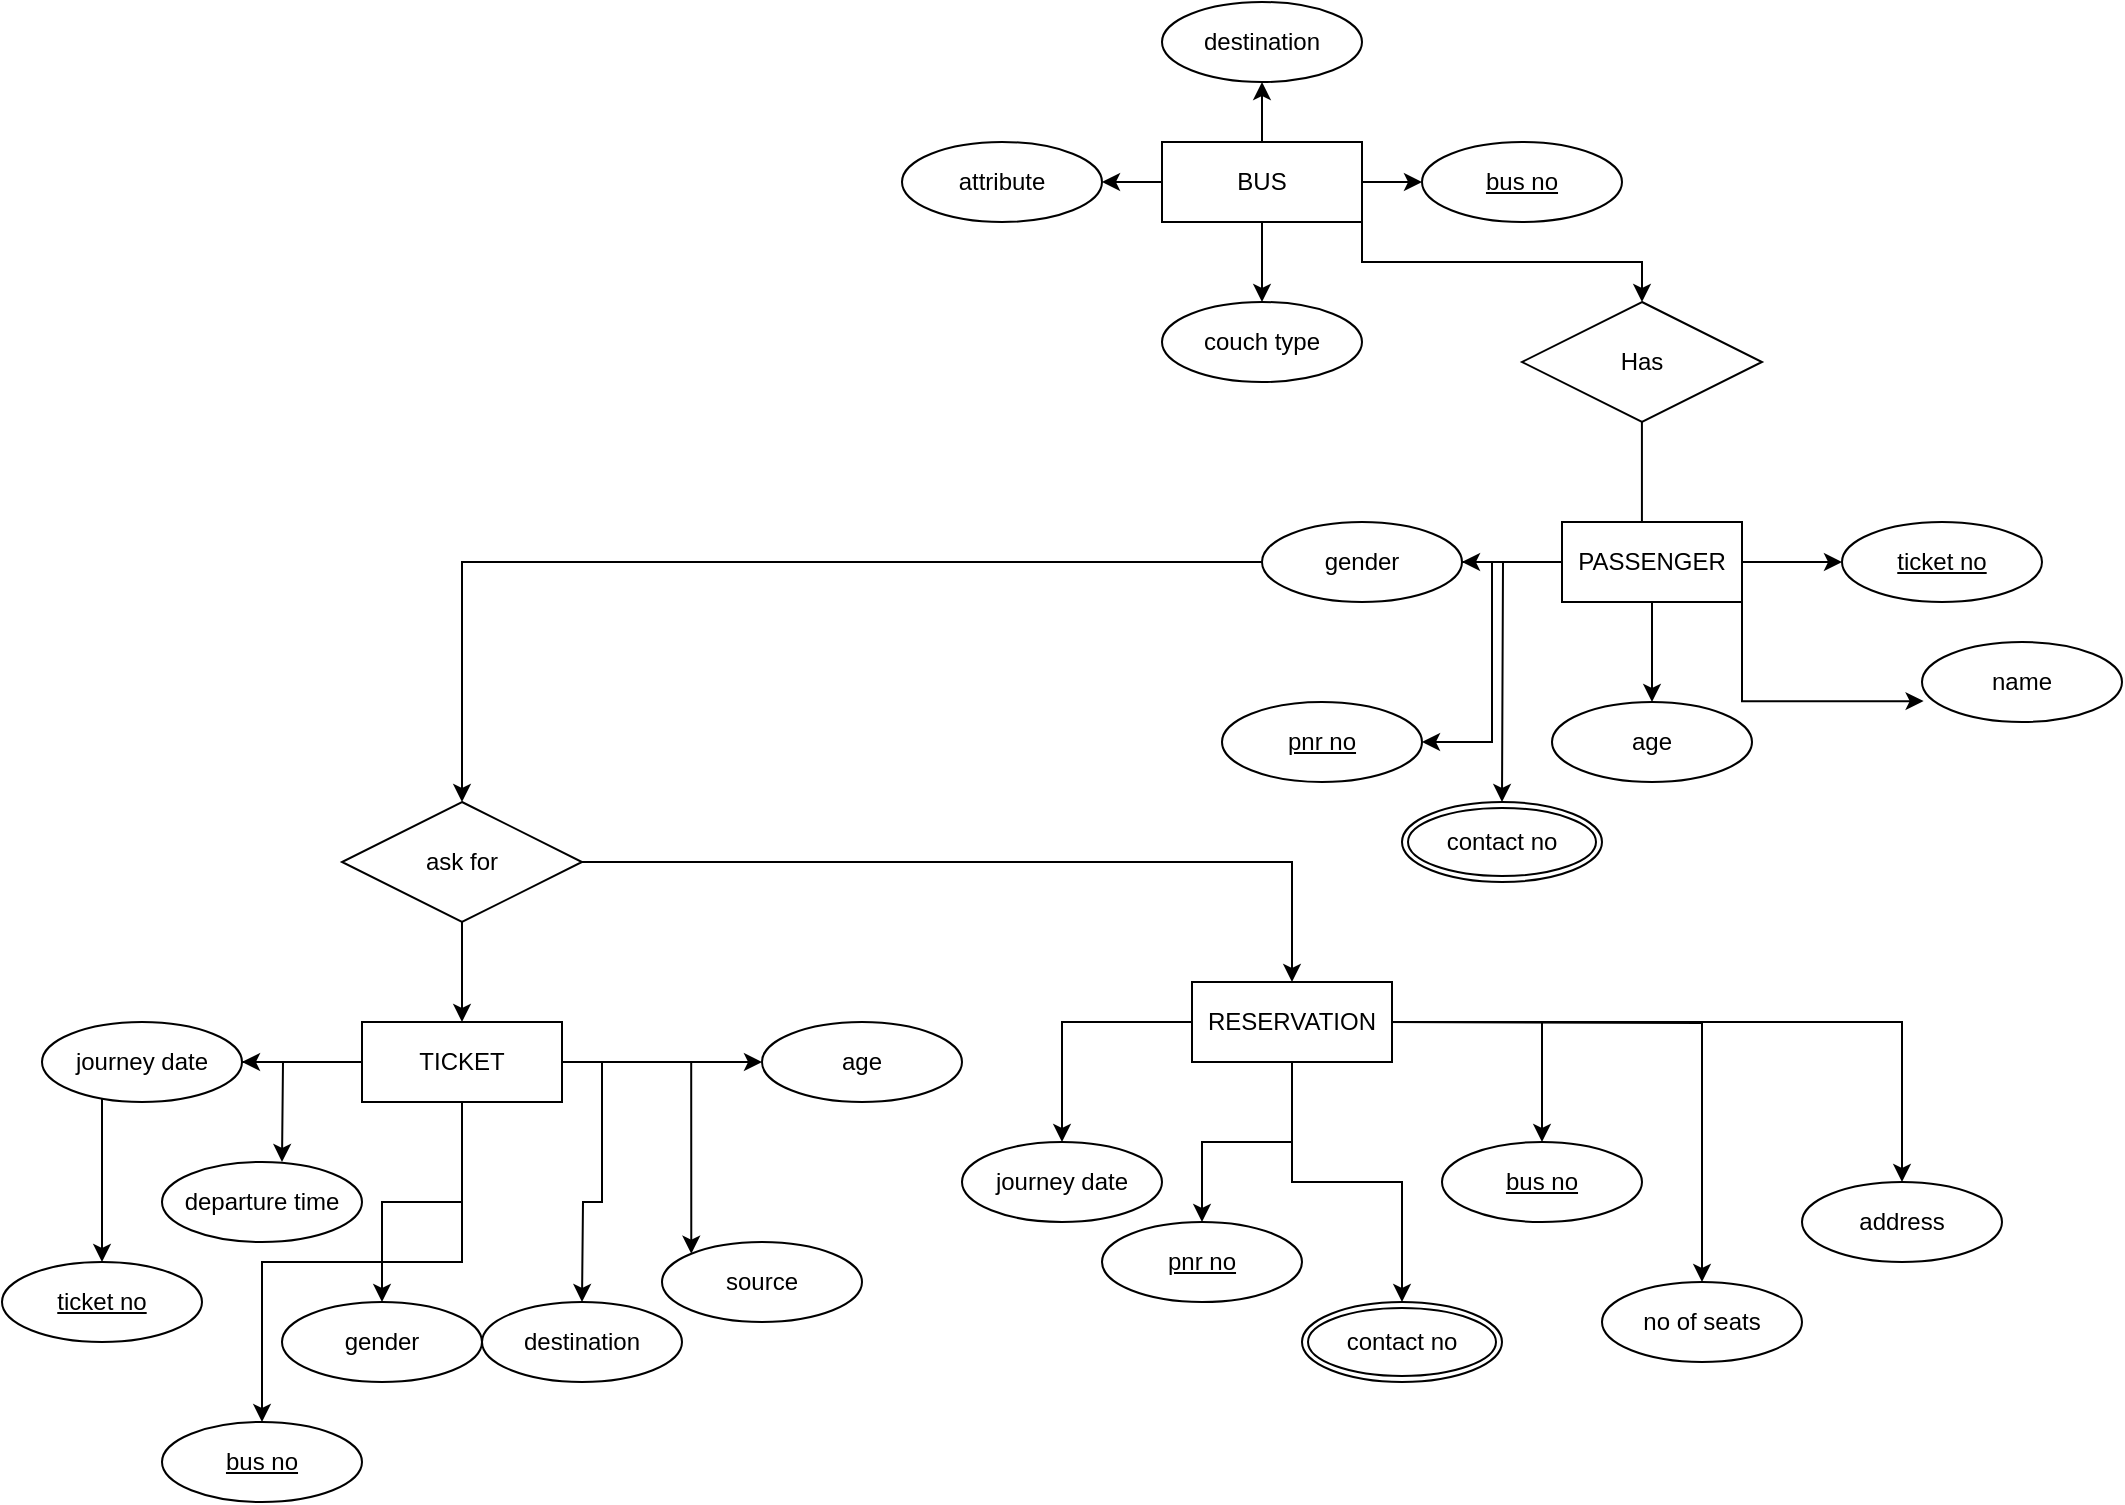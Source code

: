 <mxfile version="21.0.6" type="device"><diagram id="R2lEEEUBdFMjLlhIrx00" name="Page-1"><mxGraphModel dx="2109" dy="672" grid="1" gridSize="10" guides="1" tooltips="1" connect="1" arrows="1" fold="1" page="1" pageScale="1" pageWidth="850" pageHeight="1100" math="0" shadow="0" extFonts="Permanent Marker^https://fonts.googleapis.com/css?family=Permanent+Marker"><root><mxCell id="0"/><mxCell id="1" parent="0"/><mxCell id="1e2JwgZkkA9axILYYHf1-5" value="" style="edgeStyle=orthogonalEdgeStyle;rounded=0;orthogonalLoop=1;jettySize=auto;html=1;" edge="1" parent="1" source="1e2JwgZkkA9axILYYHf1-2" target="1e2JwgZkkA9axILYYHf1-3"><mxGeometry relative="1" as="geometry"/></mxCell><mxCell id="1e2JwgZkkA9axILYYHf1-7" value="" style="edgeStyle=orthogonalEdgeStyle;rounded=0;orthogonalLoop=1;jettySize=auto;html=1;" edge="1" parent="1" source="1e2JwgZkkA9axILYYHf1-2" target="1e2JwgZkkA9axILYYHf1-6"><mxGeometry relative="1" as="geometry"/></mxCell><mxCell id="1e2JwgZkkA9axILYYHf1-9" value="" style="edgeStyle=orthogonalEdgeStyle;rounded=0;orthogonalLoop=1;jettySize=auto;html=1;" edge="1" parent="1" source="1e2JwgZkkA9axILYYHf1-2" target="1e2JwgZkkA9axILYYHf1-8"><mxGeometry relative="1" as="geometry"/></mxCell><mxCell id="1e2JwgZkkA9axILYYHf1-11" value="" style="edgeStyle=orthogonalEdgeStyle;rounded=0;orthogonalLoop=1;jettySize=auto;html=1;" edge="1" parent="1" source="1e2JwgZkkA9axILYYHf1-2" target="1e2JwgZkkA9axILYYHf1-10"><mxGeometry relative="1" as="geometry"/></mxCell><mxCell id="1e2JwgZkkA9axILYYHf1-18" style="edgeStyle=orthogonalEdgeStyle;rounded=0;orthogonalLoop=1;jettySize=auto;html=1;exitX=1;exitY=1;exitDx=0;exitDy=0;" edge="1" parent="1" source="1e2JwgZkkA9axILYYHf1-2" target="1e2JwgZkkA9axILYYHf1-16"><mxGeometry relative="1" as="geometry"/></mxCell><mxCell id="1e2JwgZkkA9axILYYHf1-2" value="BUS" style="whiteSpace=wrap;html=1;align=center;rotation=0;" vertex="1" parent="1"><mxGeometry x="360" y="260" width="100" height="40" as="geometry"/></mxCell><mxCell id="1e2JwgZkkA9axILYYHf1-3" value="couch type" style="ellipse;whiteSpace=wrap;html=1;align=center;" vertex="1" parent="1"><mxGeometry x="360" y="340" width="100" height="40" as="geometry"/></mxCell><mxCell id="1e2JwgZkkA9axILYYHf1-6" value="bus no" style="ellipse;whiteSpace=wrap;html=1;align=center;fontStyle=4;" vertex="1" parent="1"><mxGeometry x="490" y="260" width="100" height="40" as="geometry"/></mxCell><mxCell id="1e2JwgZkkA9axILYYHf1-8" value="attribute" style="ellipse;whiteSpace=wrap;html=1;align=center;" vertex="1" parent="1"><mxGeometry x="230" y="260" width="100" height="40" as="geometry"/></mxCell><mxCell id="1e2JwgZkkA9axILYYHf1-10" value="destination" style="ellipse;whiteSpace=wrap;html=1;align=center;" vertex="1" parent="1"><mxGeometry x="360" y="190" width="100" height="40" as="geometry"/></mxCell><mxCell id="1e2JwgZkkA9axILYYHf1-46" style="edgeStyle=orthogonalEdgeStyle;rounded=0;orthogonalLoop=1;jettySize=auto;html=1;entryX=0.444;entryY=0.25;entryDx=0;entryDy=0;entryPerimeter=0;" edge="1" parent="1" source="1e2JwgZkkA9axILYYHf1-16" target="1e2JwgZkkA9axILYYHf1-21"><mxGeometry relative="1" as="geometry"/></mxCell><mxCell id="1e2JwgZkkA9axILYYHf1-16" value="Has" style="shape=rhombus;perimeter=rhombusPerimeter;whiteSpace=wrap;html=1;align=center;" vertex="1" parent="1"><mxGeometry x="540" y="340" width="120" height="60" as="geometry"/></mxCell><mxCell id="1e2JwgZkkA9axILYYHf1-24" value="" style="edgeStyle=orthogonalEdgeStyle;rounded=0;orthogonalLoop=1;jettySize=auto;html=1;" edge="1" parent="1" source="1e2JwgZkkA9axILYYHf1-21" target="1e2JwgZkkA9axILYYHf1-23"><mxGeometry relative="1" as="geometry"/></mxCell><mxCell id="1e2JwgZkkA9axILYYHf1-41" value="" style="edgeStyle=orthogonalEdgeStyle;rounded=0;orthogonalLoop=1;jettySize=auto;html=1;" edge="1" parent="1" source="1e2JwgZkkA9axILYYHf1-21" target="1e2JwgZkkA9axILYYHf1-31"><mxGeometry relative="1" as="geometry"/></mxCell><mxCell id="1e2JwgZkkA9axILYYHf1-42" value="" style="edgeStyle=orthogonalEdgeStyle;rounded=0;orthogonalLoop=1;jettySize=auto;html=1;" edge="1" parent="1" source="1e2JwgZkkA9axILYYHf1-21" target="1e2JwgZkkA9axILYYHf1-32"><mxGeometry relative="1" as="geometry"/></mxCell><mxCell id="1e2JwgZkkA9axILYYHf1-44" style="edgeStyle=orthogonalEdgeStyle;rounded=0;orthogonalLoop=1;jettySize=auto;html=1;entryX=1;entryY=0.5;entryDx=0;entryDy=0;" edge="1" parent="1" source="1e2JwgZkkA9axILYYHf1-21" target="1e2JwgZkkA9axILYYHf1-39"><mxGeometry relative="1" as="geometry"/></mxCell><mxCell id="1e2JwgZkkA9axILYYHf1-47" style="edgeStyle=orthogonalEdgeStyle;rounded=0;orthogonalLoop=1;jettySize=auto;html=1;exitX=0.5;exitY=0;exitDx=0;exitDy=0;" edge="1" parent="1" source="1e2JwgZkkA9axILYYHf1-21"><mxGeometry relative="1" as="geometry"><mxPoint x="605" y="450" as="targetPoint"/></mxGeometry></mxCell><mxCell id="1e2JwgZkkA9axILYYHf1-48" style="edgeStyle=orthogonalEdgeStyle;rounded=0;orthogonalLoop=1;jettySize=auto;html=1;exitX=1;exitY=1;exitDx=0;exitDy=0;entryX=0.008;entryY=0.739;entryDx=0;entryDy=0;entryPerimeter=0;" edge="1" parent="1" source="1e2JwgZkkA9axILYYHf1-21" target="1e2JwgZkkA9axILYYHf1-36"><mxGeometry relative="1" as="geometry"/></mxCell><mxCell id="1e2JwgZkkA9axILYYHf1-49" style="edgeStyle=orthogonalEdgeStyle;rounded=0;orthogonalLoop=1;jettySize=auto;html=1;" edge="1" parent="1" source="1e2JwgZkkA9axILYYHf1-21"><mxGeometry relative="1" as="geometry"><mxPoint x="530" y="590" as="targetPoint"/></mxGeometry></mxCell><mxCell id="1e2JwgZkkA9axILYYHf1-55" style="edgeStyle=orthogonalEdgeStyle;rounded=0;orthogonalLoop=1;jettySize=auto;html=1;entryX=0.5;entryY=0;entryDx=0;entryDy=0;" edge="1" parent="1" source="1e2JwgZkkA9axILYYHf1-21" target="1e2JwgZkkA9axILYYHf1-52"><mxGeometry relative="1" as="geometry"/></mxCell><mxCell id="1e2JwgZkkA9axILYYHf1-21" value="PASSENGER" style="whiteSpace=wrap;html=1;align=center;" vertex="1" parent="1"><mxGeometry x="560" y="450" width="90" height="40" as="geometry"/></mxCell><mxCell id="1e2JwgZkkA9axILYYHf1-23" value="ticket no" style="ellipse;whiteSpace=wrap;html=1;align=center;fontStyle=4;" vertex="1" parent="1"><mxGeometry x="700" y="450" width="100" height="40" as="geometry"/></mxCell><mxCell id="1e2JwgZkkA9axILYYHf1-31" value="age" style="ellipse;whiteSpace=wrap;html=1;align=center;" vertex="1" parent="1"><mxGeometry x="555" y="540" width="100" height="40" as="geometry"/></mxCell><mxCell id="1e2JwgZkkA9axILYYHf1-32" value="gender" style="ellipse;whiteSpace=wrap;html=1;align=center;" vertex="1" parent="1"><mxGeometry x="410" y="450" width="100" height="40" as="geometry"/></mxCell><mxCell id="1e2JwgZkkA9axILYYHf1-33" value="address" style="ellipse;whiteSpace=wrap;html=1;align=center;" vertex="1" parent="1"><mxGeometry x="680" y="780" width="100" height="40" as="geometry"/></mxCell><mxCell id="1e2JwgZkkA9axILYYHf1-34" value="journey date" style="ellipse;whiteSpace=wrap;html=1;align=center;" vertex="1" parent="1"><mxGeometry x="260" y="760" width="100" height="40" as="geometry"/></mxCell><mxCell id="1e2JwgZkkA9axILYYHf1-36" value="name" style="ellipse;whiteSpace=wrap;html=1;align=center;" vertex="1" parent="1"><mxGeometry x="740" y="510" width="100" height="40" as="geometry"/></mxCell><mxCell id="1e2JwgZkkA9axILYYHf1-39" value="pnr no" style="ellipse;whiteSpace=wrap;html=1;align=center;fontStyle=4;" vertex="1" parent="1"><mxGeometry x="390" y="540" width="100" height="40" as="geometry"/></mxCell><mxCell id="1e2JwgZkkA9axILYYHf1-40" value="contact no" style="ellipse;shape=doubleEllipse;margin=3;whiteSpace=wrap;html=1;align=center;" vertex="1" parent="1"><mxGeometry x="480" y="590" width="100" height="40" as="geometry"/></mxCell><mxCell id="1e2JwgZkkA9axILYYHf1-56" value="" style="edgeStyle=orthogonalEdgeStyle;rounded=0;orthogonalLoop=1;jettySize=auto;html=1;" edge="1" parent="1" source="1e2JwgZkkA9axILYYHf1-52" target="1e2JwgZkkA9axILYYHf1-53"><mxGeometry relative="1" as="geometry"/></mxCell><mxCell id="1e2JwgZkkA9axILYYHf1-76" style="edgeStyle=orthogonalEdgeStyle;rounded=0;orthogonalLoop=1;jettySize=auto;html=1;" edge="1" parent="1" source="1e2JwgZkkA9axILYYHf1-52" target="1e2JwgZkkA9axILYYHf1-58"><mxGeometry relative="1" as="geometry"/></mxCell><mxCell id="1e2JwgZkkA9axILYYHf1-52" value="ask for" style="shape=rhombus;perimeter=rhombusPerimeter;whiteSpace=wrap;html=1;align=center;" vertex="1" parent="1"><mxGeometry x="-50" y="590" width="120" height="60" as="geometry"/></mxCell><mxCell id="1e2JwgZkkA9axILYYHf1-65" value="" style="edgeStyle=orthogonalEdgeStyle;rounded=0;orthogonalLoop=1;jettySize=auto;html=1;" edge="1" parent="1" source="1e2JwgZkkA9axILYYHf1-53" target="1e2JwgZkkA9axILYYHf1-63"><mxGeometry relative="1" as="geometry"/></mxCell><mxCell id="1e2JwgZkkA9axILYYHf1-66" value="" style="edgeStyle=orthogonalEdgeStyle;rounded=0;orthogonalLoop=1;jettySize=auto;html=1;" edge="1" parent="1" source="1e2JwgZkkA9axILYYHf1-53" target="1e2JwgZkkA9axILYYHf1-62"><mxGeometry relative="1" as="geometry"/></mxCell><mxCell id="1e2JwgZkkA9axILYYHf1-67" value="" style="edgeStyle=orthogonalEdgeStyle;rounded=0;orthogonalLoop=1;jettySize=auto;html=1;" edge="1" parent="1" source="1e2JwgZkkA9axILYYHf1-53" target="1e2JwgZkkA9axILYYHf1-61"><mxGeometry relative="1" as="geometry"/></mxCell><mxCell id="1e2JwgZkkA9axILYYHf1-68" style="edgeStyle=orthogonalEdgeStyle;rounded=0;orthogonalLoop=1;jettySize=auto;html=1;" edge="1" parent="1" source="1e2JwgZkkA9axILYYHf1-53"><mxGeometry relative="1" as="geometry"><mxPoint x="-80" y="770" as="targetPoint"/></mxGeometry></mxCell><mxCell id="1e2JwgZkkA9axILYYHf1-69" style="edgeStyle=orthogonalEdgeStyle;rounded=0;orthogonalLoop=1;jettySize=auto;html=1;entryX=0;entryY=0;entryDx=0;entryDy=0;" edge="1" parent="1" source="1e2JwgZkkA9axILYYHf1-53" target="1e2JwgZkkA9axILYYHf1-59"><mxGeometry relative="1" as="geometry"/></mxCell><mxCell id="1e2JwgZkkA9axILYYHf1-70" style="edgeStyle=orthogonalEdgeStyle;rounded=0;orthogonalLoop=1;jettySize=auto;html=1;" edge="1" parent="1" source="1e2JwgZkkA9axILYYHf1-53"><mxGeometry relative="1" as="geometry"><mxPoint x="70" y="840" as="targetPoint"/></mxGeometry></mxCell><mxCell id="1e2JwgZkkA9axILYYHf1-74" style="edgeStyle=orthogonalEdgeStyle;rounded=0;orthogonalLoop=1;jettySize=auto;html=1;entryX=0.5;entryY=0;entryDx=0;entryDy=0;" edge="1" parent="1" source="1e2JwgZkkA9axILYYHf1-53" target="1e2JwgZkkA9axILYYHf1-73"><mxGeometry relative="1" as="geometry"/></mxCell><mxCell id="1e2JwgZkkA9axILYYHf1-75" style="edgeStyle=orthogonalEdgeStyle;rounded=0;orthogonalLoop=1;jettySize=auto;html=1;" edge="1" parent="1" source="1e2JwgZkkA9axILYYHf1-53" target="1e2JwgZkkA9axILYYHf1-72"><mxGeometry relative="1" as="geometry"/></mxCell><mxCell id="1e2JwgZkkA9axILYYHf1-53" value="TICKET" style="whiteSpace=wrap;html=1;align=center;" vertex="1" parent="1"><mxGeometry x="-40" y="700" width="100" height="40" as="geometry"/></mxCell><mxCell id="1e2JwgZkkA9axILYYHf1-79" value="" style="edgeStyle=orthogonalEdgeStyle;rounded=0;orthogonalLoop=1;jettySize=auto;html=1;" edge="1" parent="1" source="1e2JwgZkkA9axILYYHf1-58" target="1e2JwgZkkA9axILYYHf1-77"><mxGeometry relative="1" as="geometry"/></mxCell><mxCell id="1e2JwgZkkA9axILYYHf1-80" style="edgeStyle=orthogonalEdgeStyle;rounded=0;orthogonalLoop=1;jettySize=auto;html=1;" edge="1" parent="1" source="1e2JwgZkkA9axILYYHf1-58" target="1e2JwgZkkA9axILYYHf1-78"><mxGeometry relative="1" as="geometry"/></mxCell><mxCell id="1e2JwgZkkA9axILYYHf1-81" style="edgeStyle=orthogonalEdgeStyle;rounded=0;orthogonalLoop=1;jettySize=auto;html=1;" edge="1" parent="1" source="1e2JwgZkkA9axILYYHf1-58" target="1e2JwgZkkA9axILYYHf1-34"><mxGeometry relative="1" as="geometry"/></mxCell><mxCell id="1e2JwgZkkA9axILYYHf1-83" style="edgeStyle=orthogonalEdgeStyle;rounded=0;orthogonalLoop=1;jettySize=auto;html=1;" edge="1" parent="1" source="1e2JwgZkkA9axILYYHf1-58" target="1e2JwgZkkA9axILYYHf1-82"><mxGeometry relative="1" as="geometry"/></mxCell><mxCell id="1e2JwgZkkA9axILYYHf1-85" style="edgeStyle=orthogonalEdgeStyle;rounded=0;orthogonalLoop=1;jettySize=auto;html=1;" edge="1" parent="1" target="1e2JwgZkkA9axILYYHf1-84"><mxGeometry relative="1" as="geometry"><mxPoint x="470" y="700" as="sourcePoint"/></mxGeometry></mxCell><mxCell id="1e2JwgZkkA9axILYYHf1-86" style="edgeStyle=orthogonalEdgeStyle;rounded=0;orthogonalLoop=1;jettySize=auto;html=1;" edge="1" parent="1" source="1e2JwgZkkA9axILYYHf1-58" target="1e2JwgZkkA9axILYYHf1-33"><mxGeometry relative="1" as="geometry"/></mxCell><mxCell id="1e2JwgZkkA9axILYYHf1-58" value="RESERVATION" style="whiteSpace=wrap;html=1;align=center;" vertex="1" parent="1"><mxGeometry x="375" y="680" width="100" height="40" as="geometry"/></mxCell><mxCell id="1e2JwgZkkA9axILYYHf1-59" value="source" style="ellipse;whiteSpace=wrap;html=1;align=center;" vertex="1" parent="1"><mxGeometry x="110" y="810" width="100" height="40" as="geometry"/></mxCell><mxCell id="1e2JwgZkkA9axILYYHf1-60" value="departure time" style="ellipse;whiteSpace=wrap;html=1;align=center;" vertex="1" parent="1"><mxGeometry x="-140" y="770" width="100" height="40" as="geometry"/></mxCell><mxCell id="1e2JwgZkkA9axILYYHf1-61" value="journey date" style="ellipse;whiteSpace=wrap;html=1;align=center;" vertex="1" parent="1"><mxGeometry x="-200" y="700" width="100" height="40" as="geometry"/></mxCell><mxCell id="1e2JwgZkkA9axILYYHf1-62" value="gender" style="ellipse;whiteSpace=wrap;html=1;align=center;" vertex="1" parent="1"><mxGeometry x="-80" y="840" width="100" height="40" as="geometry"/></mxCell><mxCell id="1e2JwgZkkA9axILYYHf1-63" value="age" style="ellipse;whiteSpace=wrap;html=1;align=center;" vertex="1" parent="1"><mxGeometry x="160" y="700" width="100" height="40" as="geometry"/></mxCell><mxCell id="1e2JwgZkkA9axILYYHf1-71" value="destination" style="ellipse;whiteSpace=wrap;html=1;align=center;" vertex="1" parent="1"><mxGeometry x="20" y="840" width="100" height="40" as="geometry"/></mxCell><mxCell id="1e2JwgZkkA9axILYYHf1-72" value="ticket no" style="ellipse;whiteSpace=wrap;html=1;align=center;fontStyle=4;" vertex="1" parent="1"><mxGeometry x="-220" y="820" width="100" height="40" as="geometry"/></mxCell><mxCell id="1e2JwgZkkA9axILYYHf1-73" value="bus no" style="ellipse;whiteSpace=wrap;html=1;align=center;fontStyle=4;" vertex="1" parent="1"><mxGeometry x="-140" y="900" width="100" height="40" as="geometry"/></mxCell><mxCell id="1e2JwgZkkA9axILYYHf1-77" value="pnr no" style="ellipse;whiteSpace=wrap;html=1;align=center;fontStyle=4;" vertex="1" parent="1"><mxGeometry x="330" y="800" width="100" height="40" as="geometry"/></mxCell><mxCell id="1e2JwgZkkA9axILYYHf1-78" value="bus no" style="ellipse;whiteSpace=wrap;html=1;align=center;fontStyle=4;" vertex="1" parent="1"><mxGeometry x="500" y="760" width="100" height="40" as="geometry"/></mxCell><mxCell id="1e2JwgZkkA9axILYYHf1-82" value="contact no" style="ellipse;shape=doubleEllipse;margin=3;whiteSpace=wrap;html=1;align=center;" vertex="1" parent="1"><mxGeometry x="430" y="840" width="100" height="40" as="geometry"/></mxCell><mxCell id="1e2JwgZkkA9axILYYHf1-84" value="no of seats" style="ellipse;whiteSpace=wrap;html=1;align=center;" vertex="1" parent="1"><mxGeometry x="580" y="830" width="100" height="40" as="geometry"/></mxCell></root></mxGraphModel></diagram></mxfile>
